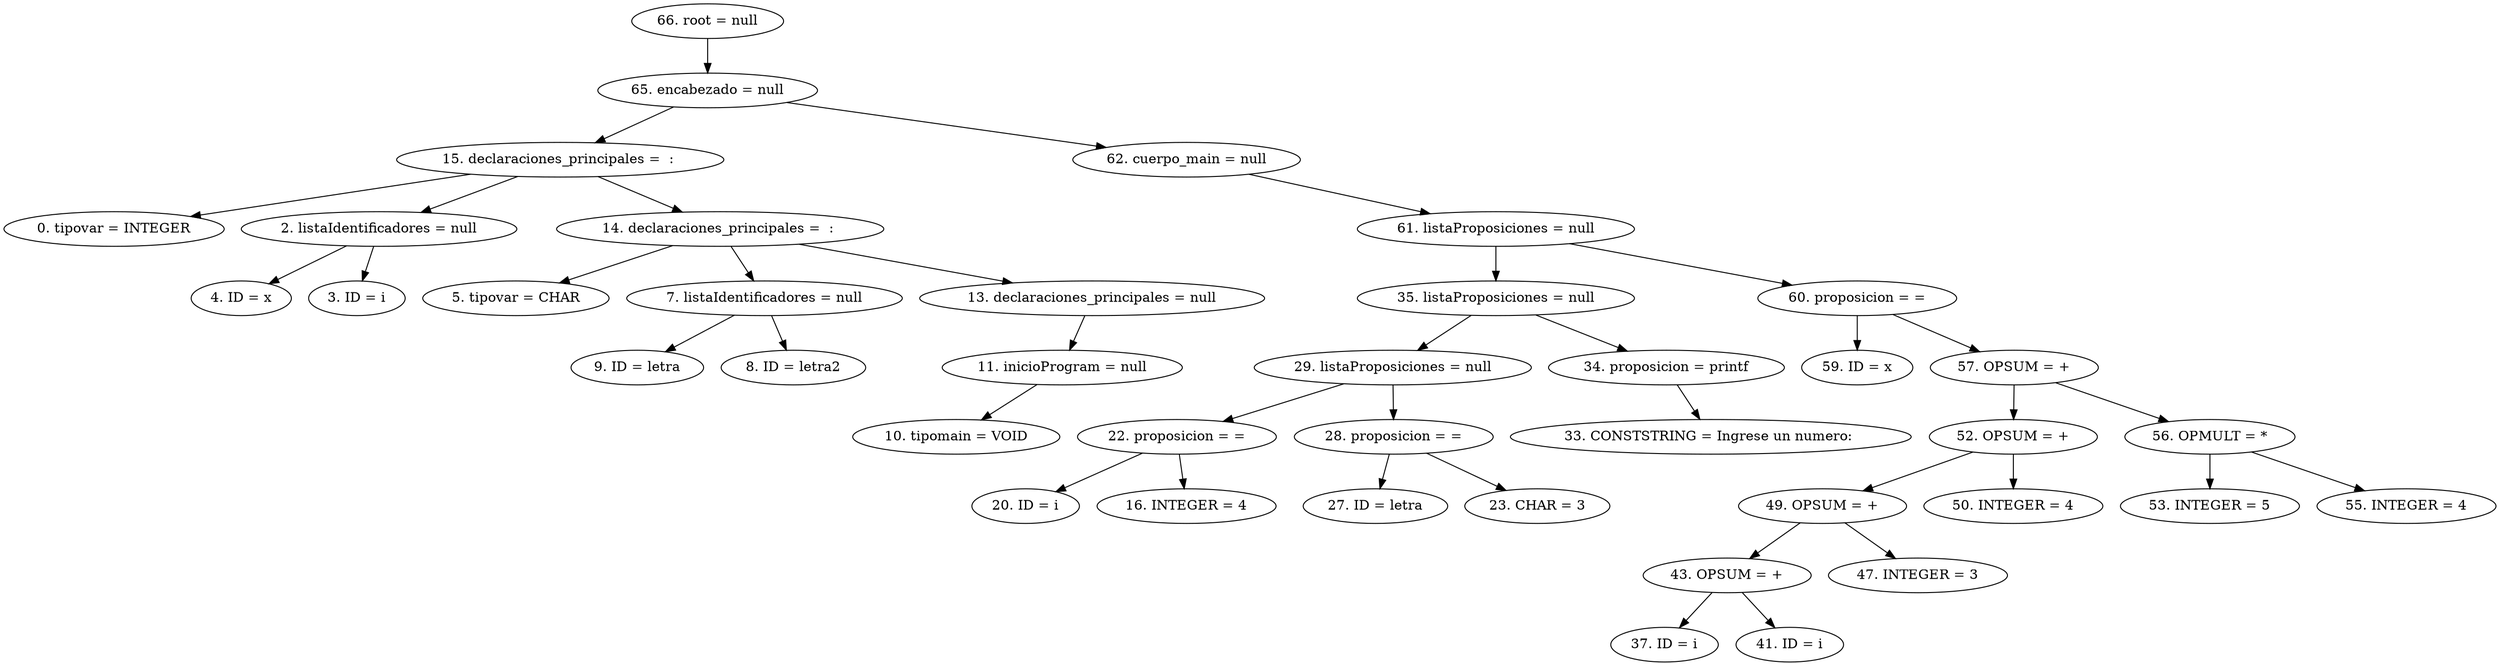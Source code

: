 digraph G {
"66. root = null"->"65. encabezado = null"
"65. encabezado = null"->"15. declaraciones_principales =  : "
"15. declaraciones_principales =  : "->"0. tipovar = INTEGER"
"15. declaraciones_principales =  : "->"2. listaIdentificadores = null"
"2. listaIdentificadores = null"->"4. ID = x"
"2. listaIdentificadores = null"->"3. ID = i"
"15. declaraciones_principales =  : "->"14. declaraciones_principales =  : "
"14. declaraciones_principales =  : "->"5. tipovar = CHAR"
"14. declaraciones_principales =  : "->"7. listaIdentificadores = null"
"7. listaIdentificadores = null"->"9. ID = letra"
"7. listaIdentificadores = null"->"8. ID = letra2"
"14. declaraciones_principales =  : "->"13. declaraciones_principales = null"
"13. declaraciones_principales = null"->"11. inicioProgram = null"
"11. inicioProgram = null"->"10. tipomain = VOID"
"65. encabezado = null"->"62. cuerpo_main = null"
"62. cuerpo_main = null"->"61. listaProposiciones = null"
"61. listaProposiciones = null"->"35. listaProposiciones = null"
"35. listaProposiciones = null"->"29. listaProposiciones = null"
"29. listaProposiciones = null"->"22. proposicion = ="
"22. proposicion = ="->"20. ID = i"
"22. proposicion = ="->"16. INTEGER = 4"
"29. listaProposiciones = null"->"28. proposicion = ="
"28. proposicion = ="->"27. ID = letra"
"28. proposicion = ="->"23. CHAR = 3"
"35. listaProposiciones = null"->"34. proposicion = printf"
"34. proposicion = printf"->"33. CONSTSTRING = Ingrese un numero: "
"61. listaProposiciones = null"->"60. proposicion = ="
"60. proposicion = ="->"59. ID = x"
"60. proposicion = ="->"57. OPSUM = +"
"57. OPSUM = +"->"52. OPSUM = +"
"52. OPSUM = +"->"49. OPSUM = +"
"49. OPSUM = +"->"43. OPSUM = +"
"43. OPSUM = +"->"37. ID = i"
"43. OPSUM = +"->"41. ID = i"
"49. OPSUM = +"->"47. INTEGER = 3"
"52. OPSUM = +"->"50. INTEGER = 4"
"57. OPSUM = +"->"56. OPMULT = *"
"56. OPMULT = *"->"53. INTEGER = 5"
"56. OPMULT = *"->"55. INTEGER = 4"


}
